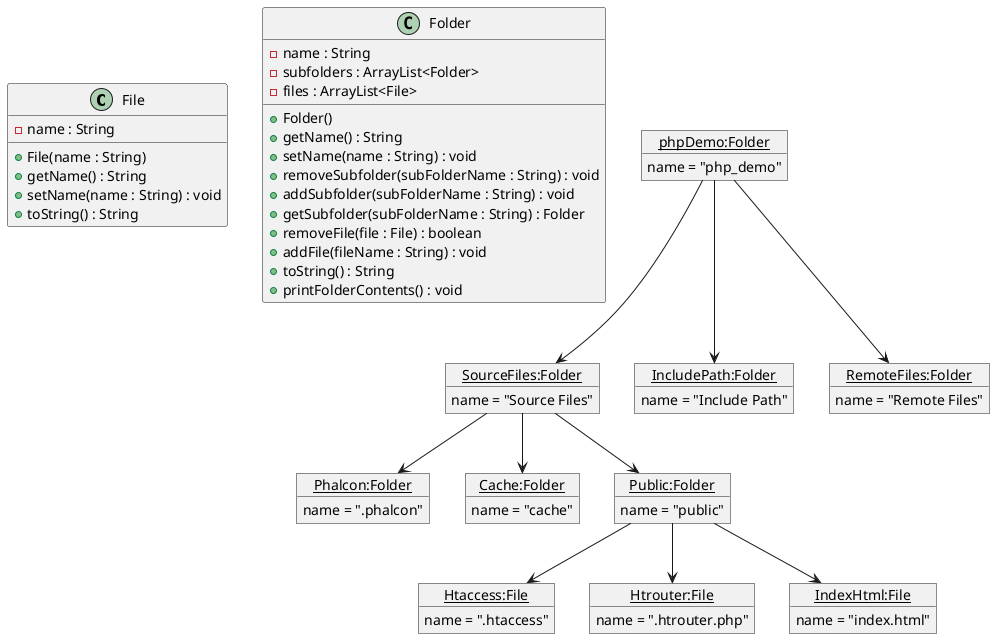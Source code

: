 @startuml
class File {
  -name : String
  +File(name : String)
  +getName() : String
  +setName(name : String) : void
  +toString() : String
}

class Folder {
  -name : String
  -subfolders : ArrayList<Folder>
  -files : ArrayList<File>
  +Folder()
  +getName() : String
  +setName(name : String) : void
  +removeSubfolder(subFolderName : String) : void
  +addSubfolder(subFolderName : String) : void
  +getSubfolder(subFolderName : String) : Folder
  +removeFile(file : File) : boolean
  +addFile(fileName : String) : void
  +toString() : String
  +printFolderContents() : void
}

object "<u>phpDemo:Folder</u>" as phpDemo {
  name = "php_demo"
}

object "<u>SourceFiles:Folder</u>" as SF {
  name = "Source Files"
}
object "<u>IncludePath:Folder</u>" as IP {
  name = "Include Path"
}
object "<u>RemoteFiles:Folder</u>" as RF {
  name = "Remote Files"
}

object "<u>Phalcon:Folder</u>" as Phalcon {
  name = ".phalcon"
}
object "<u>Cache:Folder</u>" as Cache {
  name = "cache"
}
object "<u>Public:Folder</u>" as Public {
  name = "public"
}

object "<u>Htaccess:File</u>" as Htaccess {
  name = ".htaccess"
}
object "<u>Htrouter:File</u>" as Htrouter {
  name = ".htrouter.php"
}
object "<u>IndexHtml:File</u>" as IndexHtml {
  name = "index.html"
}

phpDemo -down-> SF
phpDemo -down-> IP
phpDemo -down-> RF

SF -down-> Phalcon
SF -down-> Cache
SF -down-> Public

Public -down-> Htaccess
Public -down-> Htrouter
Public -down-> IndexHtml
@enduml
